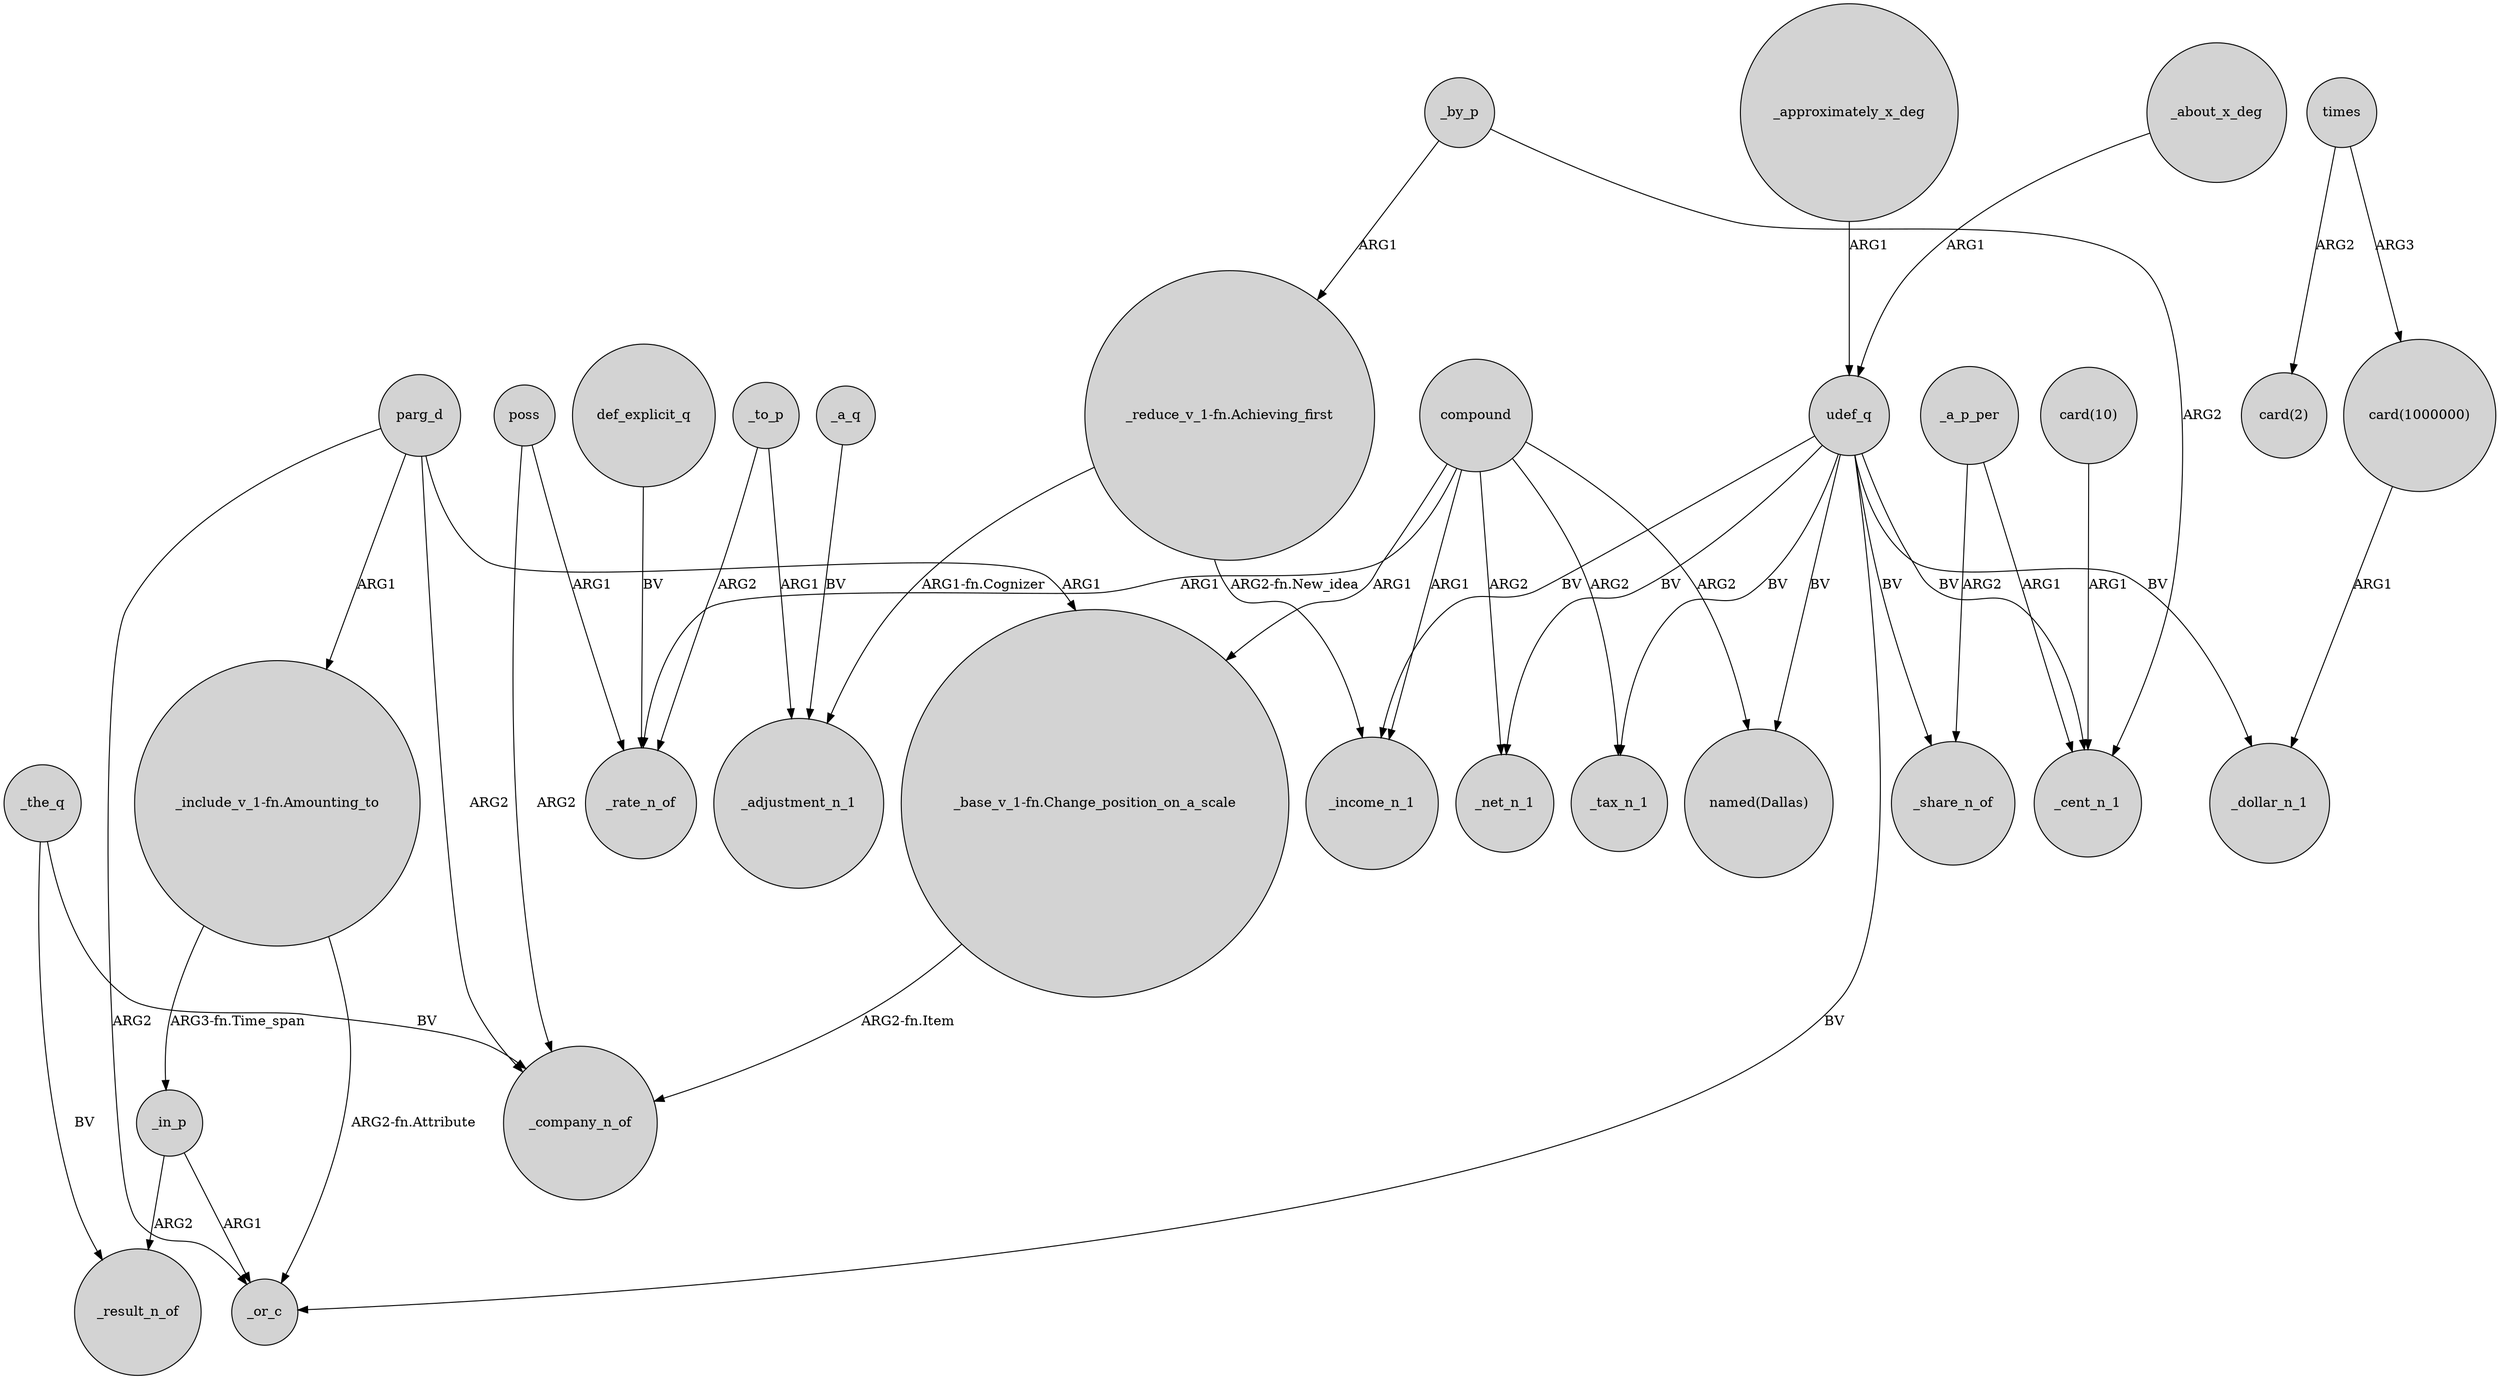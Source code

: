 digraph {
	node [shape=circle style=filled]
	compound -> _net_n_1 [label=ARG2]
	_to_p -> _rate_n_of [label=ARG2]
	_in_p -> _or_c [label=ARG1]
	_a_p_per -> _cent_n_1 [label=ARG1]
	parg_d -> "_base_v_1-fn.Change_position_on_a_scale" [label=ARG1]
	_by_p -> "_reduce_v_1-fn.Achieving_first" [label=ARG1]
	udef_q -> _income_n_1 [label=BV]
	"_reduce_v_1-fn.Achieving_first" -> _income_n_1 [label="ARG2-fn.New_idea"]
	"_base_v_1-fn.Change_position_on_a_scale" -> _company_n_of [label="ARG2-fn.Item"]
	_a_q -> _adjustment_n_1 [label=BV]
	udef_q -> _tax_n_1 [label=BV]
	times -> "card(1000000)" [label=ARG3]
	times -> "card(2)" [label=ARG2]
	parg_d -> _company_n_of [label=ARG2]
	def_explicit_q -> _rate_n_of [label=BV]
	_approximately_x_deg -> udef_q [label=ARG1]
	compound -> _rate_n_of [label=ARG1]
	parg_d -> _or_c [label=ARG2]
	udef_q -> _cent_n_1 [label=BV]
	parg_d -> "_include_v_1-fn.Amounting_to" [label=ARG1]
	udef_q -> _or_c [label=BV]
	_to_p -> _adjustment_n_1 [label=ARG1]
	_about_x_deg -> udef_q [label=ARG1]
	udef_q -> "named(Dallas)" [label=BV]
	_in_p -> _result_n_of [label=ARG2]
	poss -> _company_n_of [label=ARG2]
	compound -> _income_n_1 [label=ARG1]
	_a_p_per -> _share_n_of [label=ARG2]
	"_include_v_1-fn.Amounting_to" -> _or_c [label="ARG2-fn.Attribute"]
	compound -> "named(Dallas)" [label=ARG2]
	udef_q -> _share_n_of [label=BV]
	poss -> _rate_n_of [label=ARG1]
	_the_q -> _result_n_of [label=BV]
	"_include_v_1-fn.Amounting_to" -> _in_p [label="ARG3-fn.Time_span"]
	udef_q -> _net_n_1 [label=BV]
	compound -> _tax_n_1 [label=ARG2]
	udef_q -> _dollar_n_1 [label=BV]
	"card(1000000)" -> _dollar_n_1 [label=ARG1]
	compound -> "_base_v_1-fn.Change_position_on_a_scale" [label=ARG1]
	_by_p -> _cent_n_1 [label=ARG2]
	"_reduce_v_1-fn.Achieving_first" -> _adjustment_n_1 [label="ARG1-fn.Cognizer"]
	_the_q -> _company_n_of [label=BV]
	"card(10)" -> _cent_n_1 [label=ARG1]
}
